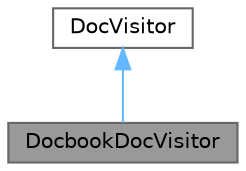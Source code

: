 digraph "DocbookDocVisitor"
{
 // INTERACTIVE_SVG=YES
 // LATEX_PDF_SIZE
  bgcolor="transparent";
  edge [fontname=Helvetica,fontsize=10,labelfontname=Helvetica,labelfontsize=10];
  node [fontname=Helvetica,fontsize=10,shape=box,height=0.2,width=0.4];
  Node1 [label="DocbookDocVisitor",height=0.2,width=0.4,color="gray40", fillcolor="grey60", style="filled", fontcolor="black",tooltip="Concrete visitor implementation for Docbook output."];
  Node2 -> Node1 [dir="back",color="steelblue1",style="solid"];
  Node2 [label="DocVisitor",height=0.2,width=0.4,color="gray40", fillcolor="white", style="filled",URL="$d0/d78/class_doc_visitor.html",tooltip="Helper base class for functionality shared by all visitors."];
}
